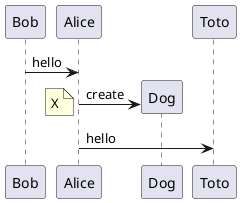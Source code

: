 {
  "sha1": "brzhh5jyaivyouusjiqs0a5o4j31kns",
  "insertion": {
    "when": "2024-05-30T20:48:22.146Z",
    "user": "plantuml@gmail.com"
  }
}
@startuml
Bob -> Alice : hello
create Dog
Alice -> Dog : create
note left : X
Alice -> Toto : hello
@enduml
